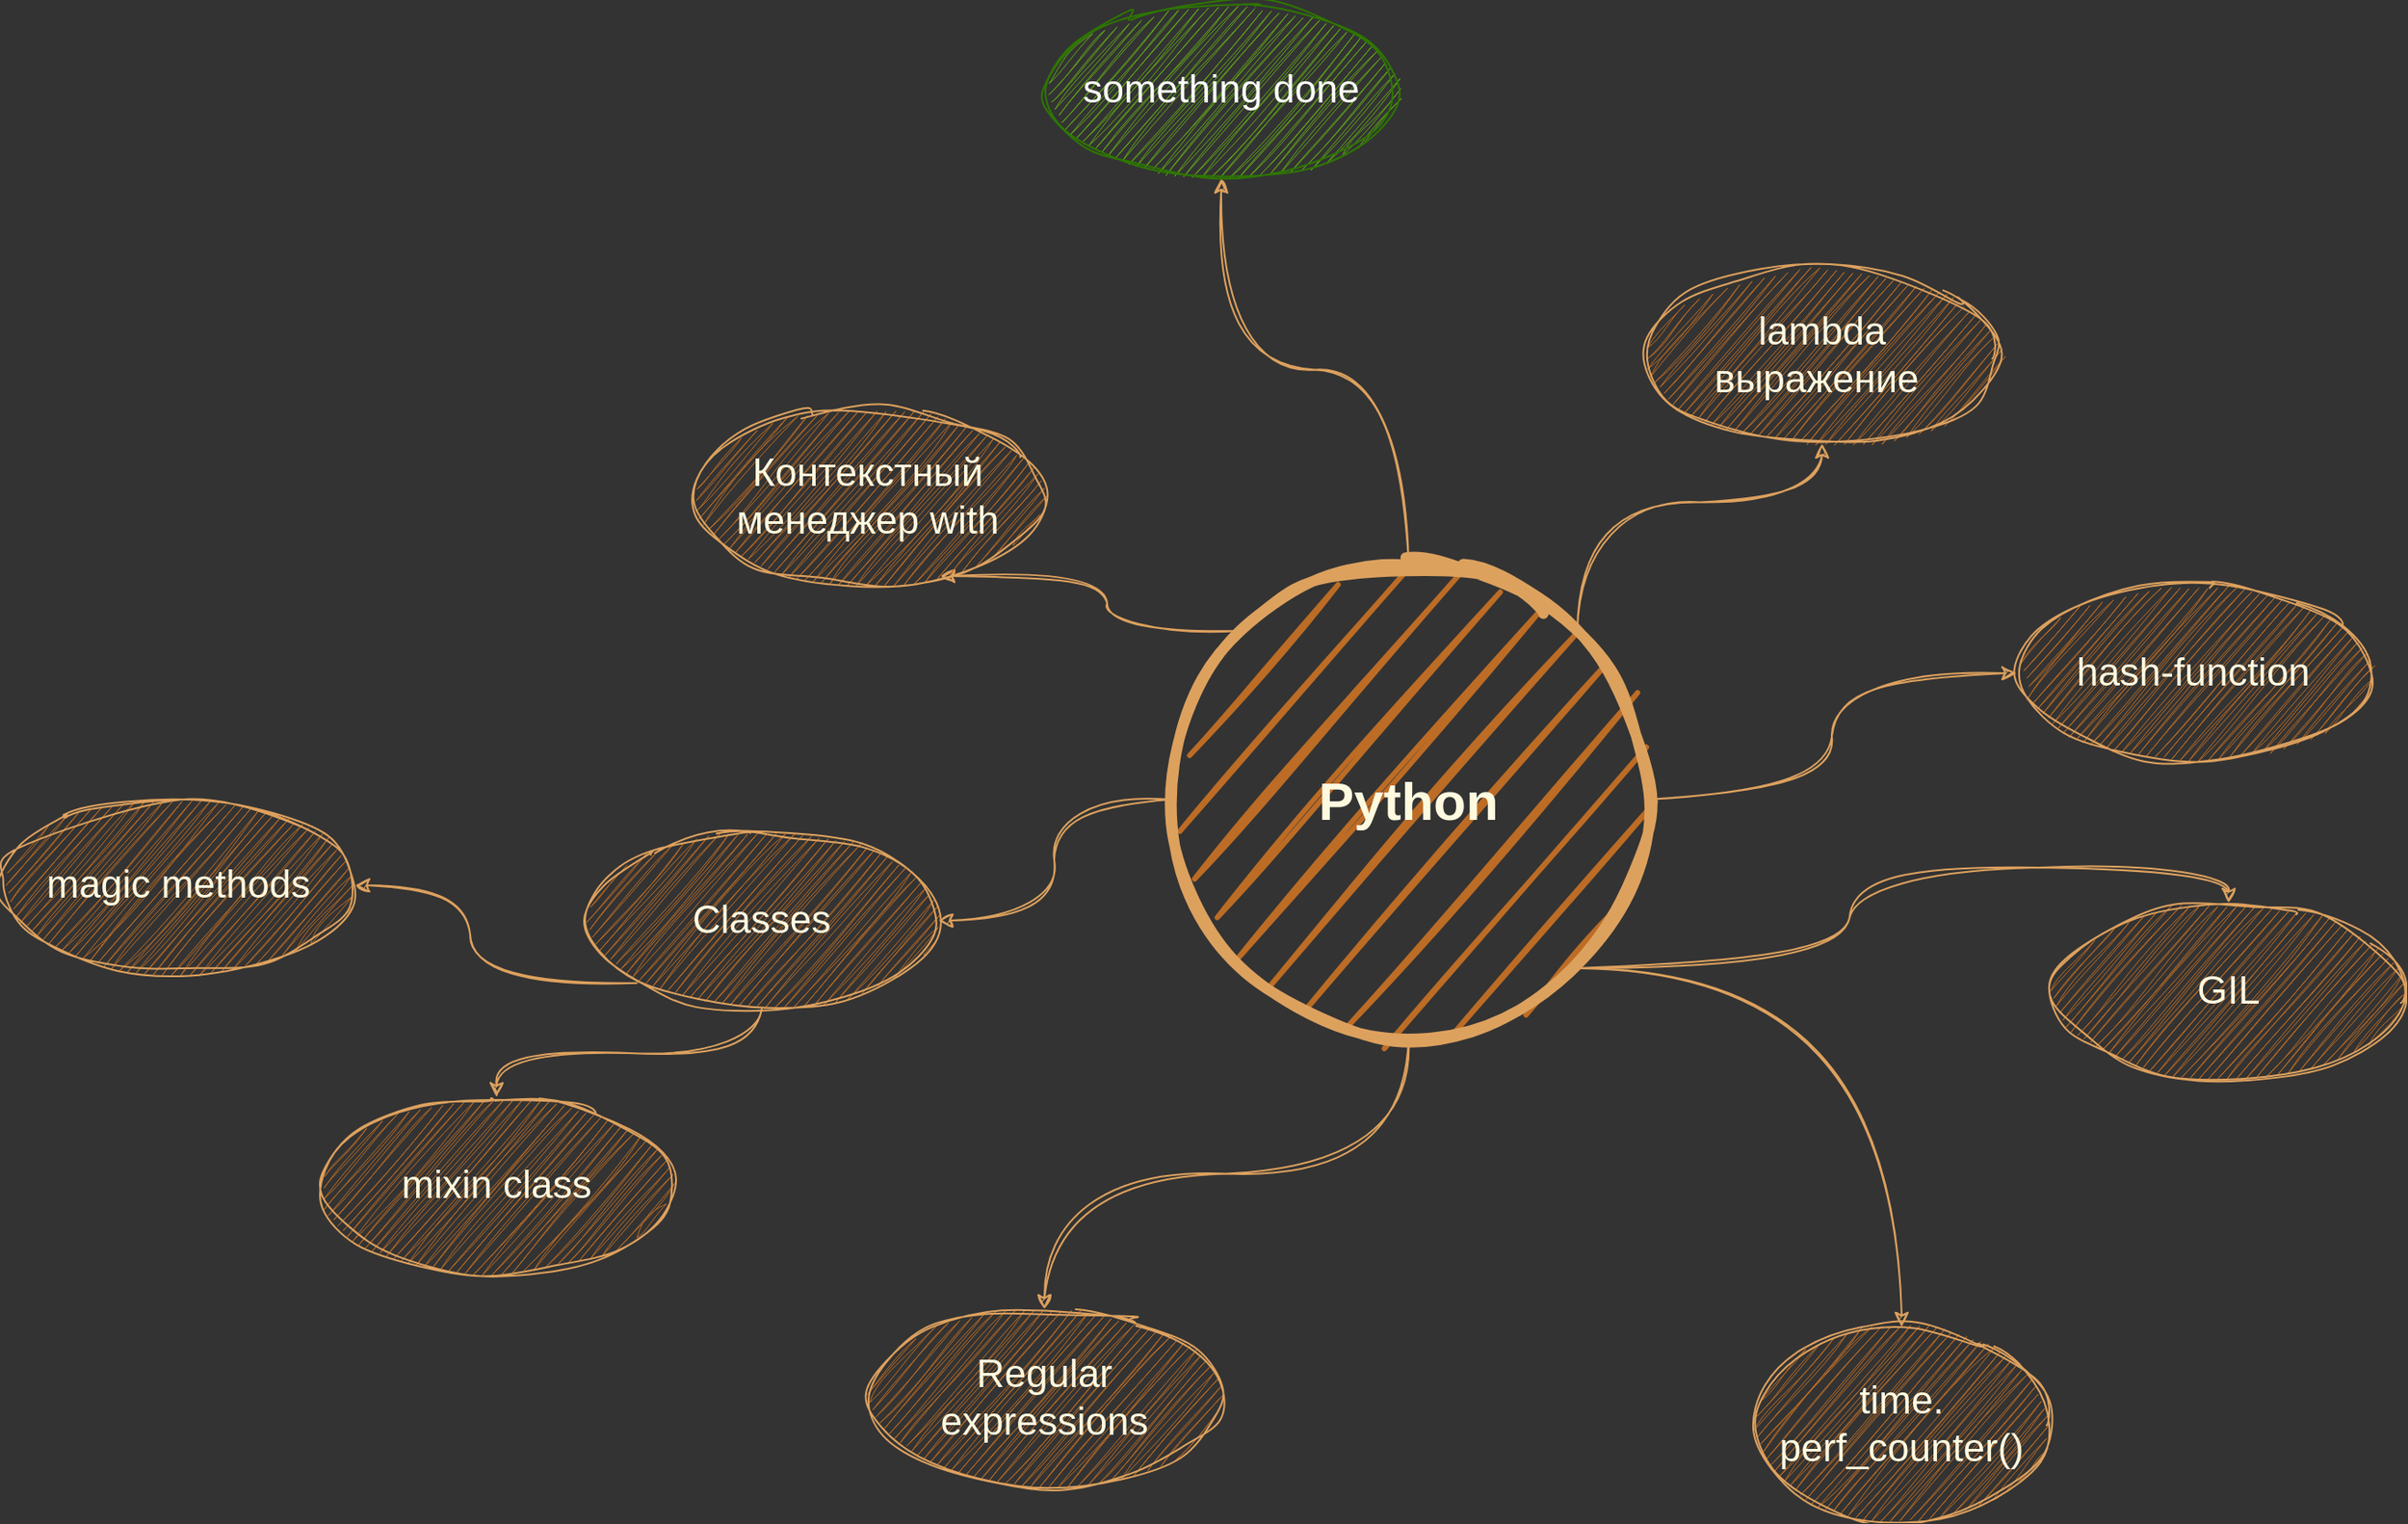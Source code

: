 <mxfile version="20.8.10" type="github" pages="4">
  <diagram id="6a731a19-8d31-9384-78a2-239565b7b9f0" name="python">
    <mxGraphModel dx="3133" dy="1410" grid="1" gridSize="10" guides="1" tooltips="1" connect="1" arrows="1" fold="1" page="1" pageScale="1" pageWidth="1169" pageHeight="827" background="#333333" math="0" shadow="0">
      <root>
        <mxCell id="0" />
        <mxCell id="1" parent="0" />
        <mxCell id="t2X0DrTstsg6XFiXFbpI-1545" style="edgeStyle=orthogonalEdgeStyle;curved=1;orthogonalLoop=1;jettySize=auto;html=1;exitX=0;exitY=0;exitDx=0;exitDy=0;entryX=0.705;entryY=0.95;entryDx=0;entryDy=0;entryPerimeter=0;fontSize=15;noJump=0;orthogonal=0;enumerate=0;comic=0;sketch=1;curveFitting=1;jiggle=2;labelBackgroundColor=none;strokeColor=#DDA15E;fontColor=default;rounded=1;" parent="1" source="1515" target="t2X0DrTstsg6XFiXFbpI-1542" edge="1">
          <mxGeometry relative="1" as="geometry" />
        </mxCell>
        <mxCell id="c7le4wKB3iBJxSRhdmh8-1516" style="edgeStyle=orthogonalEdgeStyle;hachureGap=4;orthogonalLoop=1;jettySize=auto;html=1;exitX=1;exitY=0;exitDx=0;exitDy=0;entryX=0.5;entryY=1;entryDx=0;entryDy=0;fontFamily=Helvetica;fontSource=https%3A%2F%2Ffonts.googleapis.com%2Fcss%3Ffamily%3DArchitects%2BDaughter;fontSize=15;labelBackgroundColor=none;strokeColor=#DDA15E;comic=0;sketch=1;curveFitting=1;jiggle=2;jumpStyle=none;curved=1;" parent="1" source="1515" target="c7le4wKB3iBJxSRhdmh8-1515" edge="1">
          <mxGeometry relative="1" as="geometry" />
        </mxCell>
        <mxCell id="PaabfIdJftbmH68zTx68-1517" style="edgeStyle=orthogonalEdgeStyle;sketch=1;hachureGap=4;jiggle=2;curveFitting=1;orthogonalLoop=1;jettySize=auto;html=1;entryX=0.5;entryY=1;entryDx=0;entryDy=0;fontFamily=Helvetica;fontSource=https%3A%2F%2Ffonts.googleapis.com%2Fcss%3Ffamily%3DArchitects%2BDaughter;fontSize=15;labelBackgroundColor=none;strokeColor=#DDA15E;comic=0;curved=1;" parent="1" source="1515" target="PaabfIdJftbmH68zTx68-1516" edge="1">
          <mxGeometry relative="1" as="geometry" />
        </mxCell>
        <mxCell id="PaabfIdJftbmH68zTx68-1518" style="edgeStyle=orthogonalEdgeStyle;curved=1;sketch=1;hachureGap=4;jiggle=2;curveFitting=1;orthogonalLoop=1;jettySize=auto;html=1;entryX=0;entryY=0.5;entryDx=0;entryDy=0;fontFamily=Helvetica;fontSource=https%3A%2F%2Ffonts.googleapis.com%2Fcss%3Ffamily%3DArchitects%2BDaughter;fontSize=15;labelBackgroundColor=none;strokeColor=#DDA15E;comic=0;" parent="1" source="1515" target="PaabfIdJftbmH68zTx68-1515" edge="1">
          <mxGeometry relative="1" as="geometry" />
        </mxCell>
        <mxCell id="npzpAPvgO0e5XxcKYw4n-1516" style="edgeStyle=orthogonalEdgeStyle;sketch=1;hachureGap=4;jiggle=2;curveFitting=1;orthogonalLoop=1;jettySize=auto;html=1;fontFamily=Helvetica;fontSource=https%3A%2F%2Ffonts.googleapis.com%2Fcss%3Ffamily%3DArchitects%2BDaughter;fontSize=15;labelBackgroundColor=none;strokeColor=#DDA15E;comic=0;curved=1;exitX=0;exitY=1;exitDx=0;exitDy=0;" parent="1" source="npzpAPvgO0e5XxcKYw4n-1518" target="npzpAPvgO0e5XxcKYw4n-1515" edge="1">
          <mxGeometry relative="1" as="geometry" />
        </mxCell>
        <mxCell id="npzpAPvgO0e5XxcKYw4n-1520" style="edgeStyle=orthogonalEdgeStyle;curved=1;sketch=1;hachureGap=4;jiggle=2;curveFitting=1;orthogonalLoop=1;jettySize=auto;html=1;entryX=1;entryY=0.5;entryDx=0;entryDy=0;fontFamily=Helvetica;fontSource=https%3A%2F%2Ffonts.googleapis.com%2Fcss%3Ffamily%3DArchitects%2BDaughter;fontSize=15;labelBackgroundColor=none;strokeColor=#DDA15E;comic=0;" parent="1" source="1515" target="npzpAPvgO0e5XxcKYw4n-1518" edge="1">
          <mxGeometry relative="1" as="geometry" />
        </mxCell>
        <mxCell id="MczSHJPnNrAb6eK8ejcG-1516" style="edgeStyle=orthogonalEdgeStyle;curved=1;sketch=1;hachureGap=4;jiggle=2;curveFitting=1;orthogonalLoop=1;jettySize=auto;html=1;entryX=0.5;entryY=0;entryDx=0;entryDy=0;fontFamily=Helvetica;fontSource=https%3A%2F%2Ffonts.googleapis.com%2Fcss%3Ffamily%3DArchitects%2BDaughter;fontSize=15;labelBackgroundColor=none;strokeColor=#DDA15E;comic=0;exitX=1;exitY=1;exitDx=0;exitDy=0;" parent="1" source="1515" target="MczSHJPnNrAb6eK8ejcG-1515" edge="1">
          <mxGeometry relative="1" as="geometry" />
        </mxCell>
        <mxCell id="pestydlcux4_a-ojHWkT-1516" style="edgeStyle=orthogonalEdgeStyle;sketch=1;hachureGap=4;jiggle=2;curveFitting=1;orthogonalLoop=1;jettySize=auto;html=1;entryX=0.5;entryY=0;entryDx=0;entryDy=0;fontFamily=Helvetica;fontSource=https%3A%2F%2Ffonts.googleapis.com%2Fcss%3Ffamily%3DArchitects%2BDaughter;fontSize=15;labelBackgroundColor=none;strokeColor=#DDA15E;comic=0;curved=1;" parent="1" source="1515" target="pestydlcux4_a-ojHWkT-1515" edge="1">
          <mxGeometry relative="1" as="geometry" />
        </mxCell>
        <mxCell id="QK1if7JtRXtZ4Xd2S1FT-1516" style="edgeStyle=orthogonalEdgeStyle;sketch=1;hachureGap=4;jiggle=2;curveFitting=1;orthogonalLoop=1;jettySize=auto;html=1;entryX=0.5;entryY=0;entryDx=0;entryDy=0;fontFamily=Helvetica;fontSource=https%3A%2F%2Ffonts.googleapis.com%2Fcss%3Ffamily%3DArchitects%2BDaughter;fontSize=15;labelBackgroundColor=none;strokeColor=#DDA15E;comic=0;curved=1;exitX=1;exitY=1;exitDx=0;exitDy=0;" edge="1" parent="1" source="1515" target="QK1if7JtRXtZ4Xd2S1FT-1515">
          <mxGeometry relative="1" as="geometry" />
        </mxCell>
        <mxCell id="1515" value="Python" style="ellipse;whiteSpace=wrap;html=1;shadow=0;fontFamily=Helvetica;fontSize=30;fontColor=#FEFAE0;align=center;strokeColor=#DDA15E;strokeWidth=6;fillColor=#BC6C25;fontStyle=1;sketch=1;curveFitting=1;jiggle=2;labelBackgroundColor=none;rounded=1;" parent="1" vertex="1">
          <mxGeometry x="1041" y="686.5" width="270" height="270" as="geometry" />
        </mxCell>
        <mxCell id="t2X0DrTstsg6XFiXFbpI-1542" value="&lt;font style=&quot;font-size: 22px;&quot;&gt;Контекстный менеджер with&lt;/font&gt;" style="ellipse;whiteSpace=wrap;html=1;sketch=1;curveFitting=1;jiggle=2;fillColor=#BC6C25;strokeColor=#DDA15E;fontColor=#FEFAE0;labelBackgroundColor=none;rounded=1;" parent="1" vertex="1">
          <mxGeometry x="770" y="600" width="200" height="100" as="geometry" />
        </mxCell>
        <mxCell id="c7le4wKB3iBJxSRhdmh8-1515" value="&lt;font style=&quot;font-size: 22px;&quot;&gt;lambda выражение&amp;nbsp;&lt;/font&gt;" style="ellipse;whiteSpace=wrap;html=1;sketch=1;curveFitting=1;jiggle=2;fillColor=#BC6C25;strokeColor=#DDA15E;fontColor=#FEFAE0;labelBackgroundColor=none;rounded=1;" parent="1" vertex="1">
          <mxGeometry x="1310" y="520" width="200" height="100" as="geometry" />
        </mxCell>
        <mxCell id="PaabfIdJftbmH68zTx68-1515" value="&lt;font style=&quot;font-size: 22px;&quot;&gt;hash-function&lt;/font&gt;" style="ellipse;whiteSpace=wrap;html=1;sketch=1;curveFitting=1;jiggle=2;fillColor=#BC6C25;strokeColor=#DDA15E;fontColor=#FEFAE0;labelBackgroundColor=none;rounded=1;" parent="1" vertex="1">
          <mxGeometry x="1520" y="700" width="200" height="100" as="geometry" />
        </mxCell>
        <mxCell id="PaabfIdJftbmH68zTx68-1516" value="&lt;font style=&quot;font-size: 22px;&quot;&gt;something done&lt;/font&gt;" style="ellipse;whiteSpace=wrap;html=1;sketch=1;curveFitting=1;jiggle=2;fillColor=#60a917;strokeColor=#2D7600;fontColor=#ffffff;labelBackgroundColor=none;rounded=1;" parent="1" vertex="1">
          <mxGeometry x="970" y="370" width="200" height="100" as="geometry" />
        </mxCell>
        <mxCell id="npzpAPvgO0e5XxcKYw4n-1515" value="&lt;font style=&quot;font-size: 22px;&quot;&gt;magic methods&lt;/font&gt;" style="ellipse;whiteSpace=wrap;html=1;sketch=1;curveFitting=1;jiggle=2;fillColor=#BC6C25;strokeColor=#DDA15E;fontColor=#FEFAE0;labelBackgroundColor=none;rounded=1;" parent="1" vertex="1">
          <mxGeometry x="380" y="820" width="200" height="100" as="geometry" />
        </mxCell>
        <mxCell id="npzpAPvgO0e5XxcKYw4n-1517" value="&lt;font style=&quot;font-size: 22px;&quot;&gt;mixin class&lt;/font&gt;" style="ellipse;whiteSpace=wrap;html=1;sketch=1;curveFitting=1;jiggle=2;fillColor=#BC6C25;strokeColor=#DDA15E;fontColor=#FEFAE0;labelBackgroundColor=none;rounded=1;" parent="1" vertex="1">
          <mxGeometry x="560" y="990" width="200" height="100" as="geometry" />
        </mxCell>
        <mxCell id="npzpAPvgO0e5XxcKYw4n-1519" style="edgeStyle=orthogonalEdgeStyle;curved=1;sketch=1;hachureGap=4;jiggle=2;curveFitting=1;orthogonalLoop=1;jettySize=auto;html=1;fontFamily=Helvetica;fontSource=https%3A%2F%2Ffonts.googleapis.com%2Fcss%3Ffamily%3DArchitects%2BDaughter;fontSize=15;labelBackgroundColor=none;strokeColor=#DDA15E;comic=0;" parent="1" source="npzpAPvgO0e5XxcKYw4n-1518" target="npzpAPvgO0e5XxcKYw4n-1517" edge="1">
          <mxGeometry relative="1" as="geometry" />
        </mxCell>
        <mxCell id="npzpAPvgO0e5XxcKYw4n-1518" value="&lt;span style=&quot;font-size: 22px;&quot;&gt;Classes&lt;/span&gt;" style="ellipse;whiteSpace=wrap;html=1;sketch=1;curveFitting=1;jiggle=2;fillColor=#BC6C25;strokeColor=#DDA15E;fontColor=#FEFAE0;labelBackgroundColor=none;rounded=1;" parent="1" vertex="1">
          <mxGeometry x="710" y="840" width="200" height="100" as="geometry" />
        </mxCell>
        <mxCell id="MczSHJPnNrAb6eK8ejcG-1515" value="&lt;font style=&quot;font-size: 22px;&quot;&gt;GIL&lt;/font&gt;" style="ellipse;whiteSpace=wrap;html=1;sketch=1;curveFitting=1;jiggle=2;fillColor=#BC6C25;strokeColor=#DDA15E;fontColor=#FEFAE0;labelBackgroundColor=none;rounded=1;" parent="1" vertex="1">
          <mxGeometry x="1540" y="880" width="200" height="100" as="geometry" />
        </mxCell>
        <mxCell id="pestydlcux4_a-ojHWkT-1515" value="&lt;span style=&quot;font-size: 22px;&quot;&gt;Regular expressions&lt;/span&gt;" style="ellipse;whiteSpace=wrap;html=1;sketch=1;curveFitting=1;jiggle=2;fillColor=#BC6C25;strokeColor=#DDA15E;fontColor=#FEFAE0;labelBackgroundColor=none;rounded=1;" parent="1" vertex="1">
          <mxGeometry x="870" y="1110" width="200" height="100" as="geometry" />
        </mxCell>
        <mxCell id="QK1if7JtRXtZ4Xd2S1FT-1515" value="&lt;span style=&quot;font-size: 22px;&quot;&gt;time. perf_counter()&lt;/span&gt;" style="ellipse;whiteSpace=wrap;html=1;sketch=1;curveFitting=1;jiggle=2;fillColor=#BC6C25;strokeColor=#DDA15E;fontColor=#FEFAE0;labelBackgroundColor=none;rounded=1;" vertex="1" parent="1">
          <mxGeometry x="1370" y="1120" width="170" height="110" as="geometry" />
        </mxCell>
      </root>
    </mxGraphModel>
  </diagram>
  <diagram id="VGMzic9nb2gzW86kh3ij" name="git">
    <mxGraphModel dx="1729" dy="1027" grid="1" gridSize="10" guides="1" tooltips="1" connect="1" arrows="1" fold="1" page="1" pageScale="1" pageWidth="827" pageHeight="1169" math="0" shadow="0">
      <root>
        <mxCell id="0" />
        <mxCell id="1" parent="0" />
        <mxCell id="icHB4uj5OpsVNxAnB3C6-2" style="edgeStyle=orthogonalEdgeStyle;curved=1;sketch=1;hachureGap=4;jiggle=2;curveFitting=1;orthogonalLoop=1;jettySize=auto;html=1;entryX=0.5;entryY=1;entryDx=0;entryDy=0;fontFamily=Helvetica;fontSource=https%3A%2F%2Ffonts.googleapis.com%2Fcss%3Ffamily%3DArchitects%2BDaughter;fontSize=15;labelBackgroundColor=none;strokeColor=#DDA15E;comic=0;" edge="1" parent="1" source="WkvFb-eaqnw4B-3kMNMI-1" target="icHB4uj5OpsVNxAnB3C6-1">
          <mxGeometry relative="1" as="geometry" />
        </mxCell>
        <mxCell id="WkvFb-eaqnw4B-3kMNMI-1" value="git" style="ellipse;whiteSpace=wrap;html=1;shadow=0;fontFamily=Helvetica;fontSize=30;fontColor=#FEFAE0;align=center;strokeColor=#DDA15E;strokeWidth=6;fillColor=#BC6C25;fontStyle=1;sketch=1;curveFitting=1;jiggle=2;labelBackgroundColor=none;rounded=1;" vertex="1" parent="1">
          <mxGeometry x="1160" y="520" width="170" height="150" as="geometry" />
        </mxCell>
        <mxCell id="icHB4uj5OpsVNxAnB3C6-1" value="&lt;font style=&quot;font-size: 22px;&quot;&gt;git flow&lt;/font&gt;" style="ellipse;whiteSpace=wrap;html=1;sketch=1;curveFitting=1;jiggle=2;fillColor=#BC6C25;strokeColor=#DDA15E;fontColor=#FEFAE0;labelBackgroundColor=none;rounded=1;" vertex="1" parent="1">
          <mxGeometry x="1000" y="350" width="200" height="100" as="geometry" />
        </mxCell>
      </root>
    </mxGraphModel>
  </diagram>
  <diagram id="jlOcNhpq3oJwZM0nJ6CM" name="net">
    <mxGraphModel dx="2297" dy="1256" grid="1" gridSize="10" guides="1" tooltips="1" connect="1" arrows="1" fold="1" page="1" pageScale="1" pageWidth="827" pageHeight="1169" math="0" shadow="0">
      <root>
        <mxCell id="0" />
        <mxCell id="1" parent="0" />
        <mxCell id="J7faDndP0GDWmc4NfyrK-1" value="Net" style="ellipse;whiteSpace=wrap;html=1;shadow=0;fontFamily=Helvetica;fontSize=30;fontColor=#FEFAE0;align=center;strokeColor=#DDA15E;strokeWidth=6;fillColor=#BC6C25;fontStyle=1;sketch=1;curveFitting=1;jiggle=2;labelBackgroundColor=none;rounded=1;" vertex="1" parent="1">
          <mxGeometry x="1160" y="520" width="170" height="150" as="geometry" />
        </mxCell>
      </root>
    </mxGraphModel>
  </diagram>
  <diagram id="YUl9fII036PO3gUg8_UH" name="linux">
    <mxGraphModel dx="2688" dy="1413" grid="1" gridSize="10" guides="1" tooltips="1" connect="1" arrows="1" fold="1" page="1" pageScale="1" pageWidth="827" pageHeight="1169" math="0" shadow="0">
      <root>
        <mxCell id="0" />
        <mxCell id="1" parent="0" />
        <mxCell id="bPPDf1-742TZleziBxnt-1" value="Linux" style="ellipse;whiteSpace=wrap;html=1;shadow=0;fontFamily=Helvetica;fontSize=30;fontColor=#FEFAE0;align=center;strokeColor=#DDA15E;strokeWidth=6;fillColor=#BC6C25;fontStyle=1;sketch=1;curveFitting=1;jiggle=2;labelBackgroundColor=none;rounded=1;" vertex="1" parent="1">
          <mxGeometry x="1160" y="520" width="170" height="150" as="geometry" />
        </mxCell>
      </root>
    </mxGraphModel>
  </diagram>
</mxfile>
